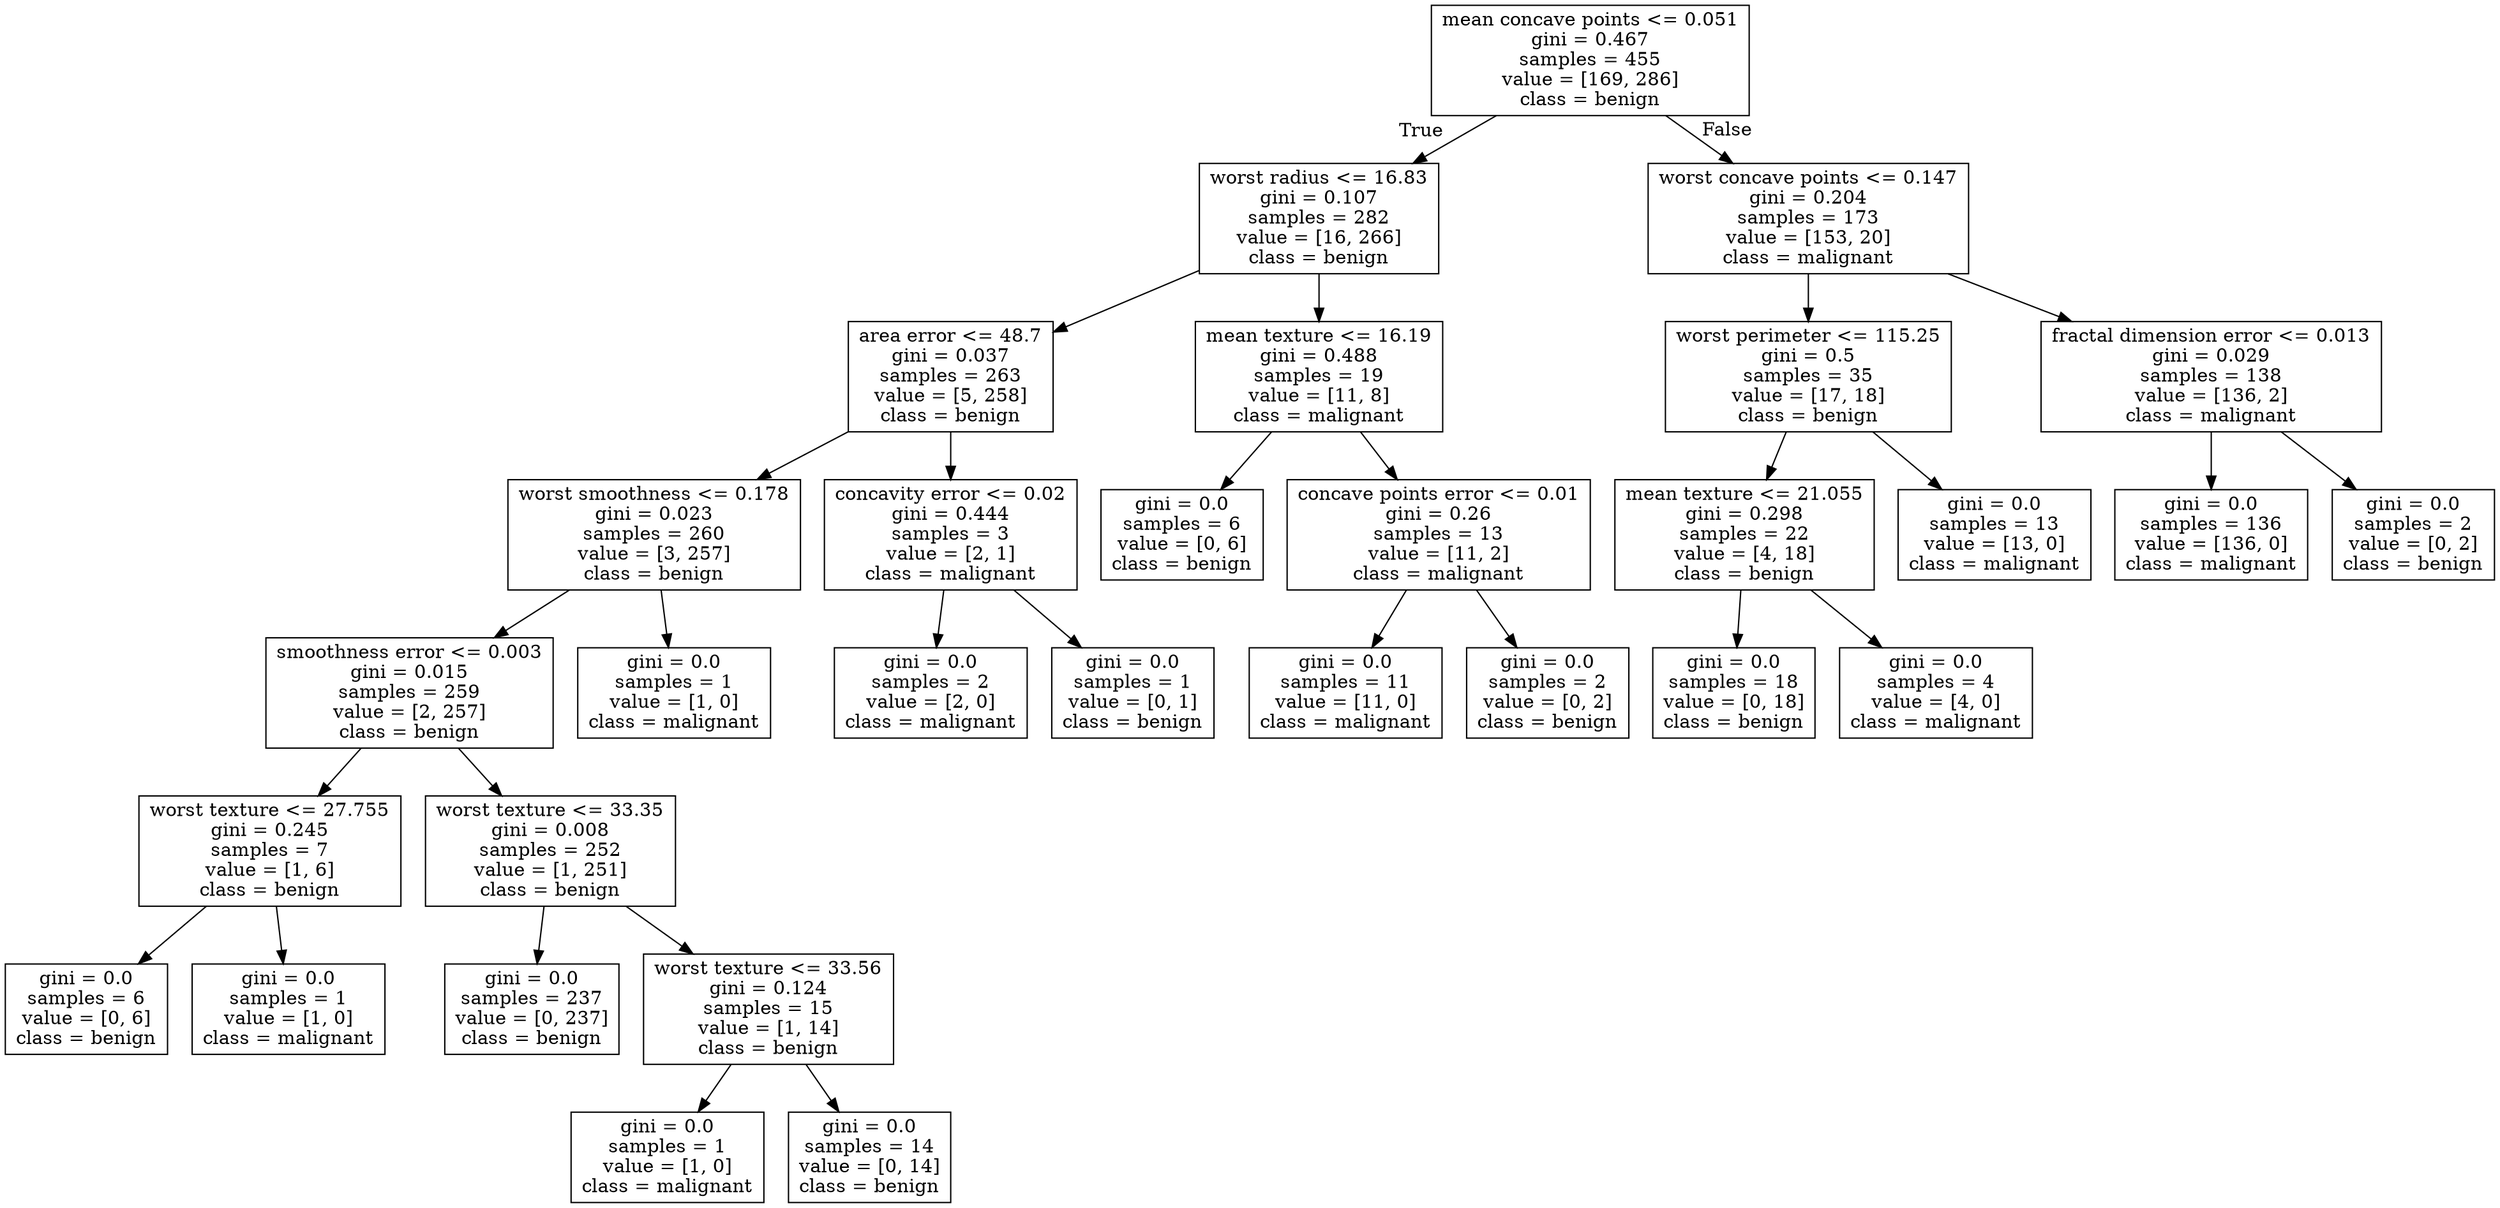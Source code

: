 digraph Tree {
node [shape=box] ;
0 [label="mean concave points <= 0.051\ngini = 0.467\nsamples = 455\nvalue = [169, 286]\nclass = benign"] ;
1 [label="worst radius <= 16.83\ngini = 0.107\nsamples = 282\nvalue = [16, 266]\nclass = benign"] ;
0 -> 1 [labeldistance=2.5, labelangle=45, headlabel="True"] ;
2 [label="area error <= 48.7\ngini = 0.037\nsamples = 263\nvalue = [5, 258]\nclass = benign"] ;
1 -> 2 ;
3 [label="worst smoothness <= 0.178\ngini = 0.023\nsamples = 260\nvalue = [3, 257]\nclass = benign"] ;
2 -> 3 ;
4 [label="smoothness error <= 0.003\ngini = 0.015\nsamples = 259\nvalue = [2, 257]\nclass = benign"] ;
3 -> 4 ;
5 [label="worst texture <= 27.755\ngini = 0.245\nsamples = 7\nvalue = [1, 6]\nclass = benign"] ;
4 -> 5 ;
6 [label="gini = 0.0\nsamples = 6\nvalue = [0, 6]\nclass = benign"] ;
5 -> 6 ;
7 [label="gini = 0.0\nsamples = 1\nvalue = [1, 0]\nclass = malignant"] ;
5 -> 7 ;
8 [label="worst texture <= 33.35\ngini = 0.008\nsamples = 252\nvalue = [1, 251]\nclass = benign"] ;
4 -> 8 ;
9 [label="gini = 0.0\nsamples = 237\nvalue = [0, 237]\nclass = benign"] ;
8 -> 9 ;
10 [label="worst texture <= 33.56\ngini = 0.124\nsamples = 15\nvalue = [1, 14]\nclass = benign"] ;
8 -> 10 ;
11 [label="gini = 0.0\nsamples = 1\nvalue = [1, 0]\nclass = malignant"] ;
10 -> 11 ;
12 [label="gini = 0.0\nsamples = 14\nvalue = [0, 14]\nclass = benign"] ;
10 -> 12 ;
13 [label="gini = 0.0\nsamples = 1\nvalue = [1, 0]\nclass = malignant"] ;
3 -> 13 ;
14 [label="concavity error <= 0.02\ngini = 0.444\nsamples = 3\nvalue = [2, 1]\nclass = malignant"] ;
2 -> 14 ;
15 [label="gini = 0.0\nsamples = 2\nvalue = [2, 0]\nclass = malignant"] ;
14 -> 15 ;
16 [label="gini = 0.0\nsamples = 1\nvalue = [0, 1]\nclass = benign"] ;
14 -> 16 ;
17 [label="mean texture <= 16.19\ngini = 0.488\nsamples = 19\nvalue = [11, 8]\nclass = malignant"] ;
1 -> 17 ;
18 [label="gini = 0.0\nsamples = 6\nvalue = [0, 6]\nclass = benign"] ;
17 -> 18 ;
19 [label="concave points error <= 0.01\ngini = 0.26\nsamples = 13\nvalue = [11, 2]\nclass = malignant"] ;
17 -> 19 ;
20 [label="gini = 0.0\nsamples = 11\nvalue = [11, 0]\nclass = malignant"] ;
19 -> 20 ;
21 [label="gini = 0.0\nsamples = 2\nvalue = [0, 2]\nclass = benign"] ;
19 -> 21 ;
22 [label="worst concave points <= 0.147\ngini = 0.204\nsamples = 173\nvalue = [153, 20]\nclass = malignant"] ;
0 -> 22 [labeldistance=2.5, labelangle=-45, headlabel="False"] ;
23 [label="worst perimeter <= 115.25\ngini = 0.5\nsamples = 35\nvalue = [17, 18]\nclass = benign"] ;
22 -> 23 ;
24 [label="mean texture <= 21.055\ngini = 0.298\nsamples = 22\nvalue = [4, 18]\nclass = benign"] ;
23 -> 24 ;
25 [label="gini = 0.0\nsamples = 18\nvalue = [0, 18]\nclass = benign"] ;
24 -> 25 ;
26 [label="gini = 0.0\nsamples = 4\nvalue = [4, 0]\nclass = malignant"] ;
24 -> 26 ;
27 [label="gini = 0.0\nsamples = 13\nvalue = [13, 0]\nclass = malignant"] ;
23 -> 27 ;
28 [label="fractal dimension error <= 0.013\ngini = 0.029\nsamples = 138\nvalue = [136, 2]\nclass = malignant"] ;
22 -> 28 ;
29 [label="gini = 0.0\nsamples = 136\nvalue = [136, 0]\nclass = malignant"] ;
28 -> 29 ;
30 [label="gini = 0.0\nsamples = 2\nvalue = [0, 2]\nclass = benign"] ;
28 -> 30 ;
}